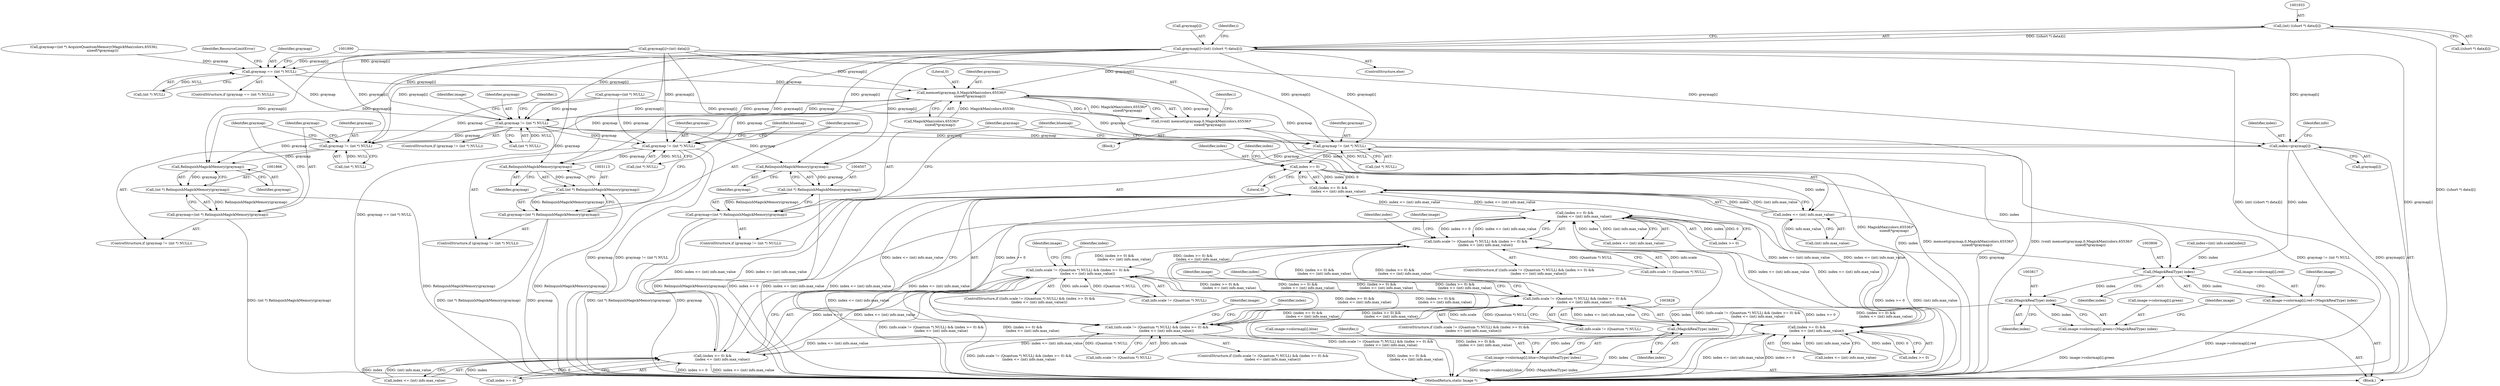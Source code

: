 digraph "0_ImageMagick_16916c8979c32765c542e216b31cee2671b7afe7@array" {
"1001932" [label="(Call,(int) ((short *) data)[i])"];
"1001928" [label="(Call,graymap[i]=(int) ((short *) data)[i])"];
"1001858" [label="(Call,graymap != (int *) NULL)"];
"1001867" [label="(Call,RelinquishMagickMemory(graymap))"];
"1001865" [label="(Call,(int *) RelinquishMagickMemory(graymap))"];
"1001863" [label="(Call,graymap=(int *) RelinquishMagickMemory(graymap))"];
"1001881" [label="(Call,graymap == (int *) NULL)"];
"1001891" [label="(Call,memset(graymap,0,MagickMax(colors,65536)*\n                sizeof(*graymap)))"];
"1001889" [label="(Call,(void) memset(graymap,0,MagickMax(colors,65536)*\n                sizeof(*graymap)))"];
"1003105" [label="(Call,graymap != (int *) NULL)"];
"1003114" [label="(Call,RelinquishMagickMemory(graymap))"];
"1003112" [label="(Call,(int *) RelinquishMagickMemory(graymap))"];
"1003110" [label="(Call,graymap=(int *) RelinquishMagickMemory(graymap))"];
"1003746" [label="(Call,graymap != (int *) NULL)"];
"1003763" [label="(Call,index=graymap[i])"];
"1003778" [label="(Call,index >= 0)"];
"1003777" [label="(Call,(index >= 0) &&\n                  (index <= (int) info.max_value))"];
"1003588" [label="(Call,(index >= 0) &&\n                  (index <= (int) info.max_value))"];
"1003580" [label="(Call,(info.scale != (Quantum *) NULL) && (index >= 0) &&\n                  (index <= (int) info.max_value))"];
"1003643" [label="(Call,(info.scale != (Quantum *) NULL) && (index >= 0) &&\n                  (index <= (int) info.max_value))"];
"1003706" [label="(Call,(info.scale != (Quantum *) NULL) && (index >= 0) &&\n                  (index <= (int) info.max_value))"];
"1003769" [label="(Call,(info.scale != (Quantum *) NULL) && (index >= 0) &&\n                  (index <= (int) info.max_value))"];
"1003651" [label="(Call,(index >= 0) &&\n                  (index <= (int) info.max_value))"];
"1003714" [label="(Call,(index >= 0) &&\n                  (index <= (int) info.max_value))"];
"1003781" [label="(Call,index <= (int) info.max_value)"];
"1003805" [label="(Call,(MagickRealType) index)"];
"1003797" [label="(Call,image->colormap[i].red=(MagickRealType) index)"];
"1003816" [label="(Call,(MagickRealType) index)"];
"1003808" [label="(Call,image->colormap[i].green=(MagickRealType) index)"];
"1003827" [label="(Call,(MagickRealType) index)"];
"1003819" [label="(Call,image->colormap[i].blue=(MagickRealType) index)"];
"1004499" [label="(Call,graymap != (int *) NULL)"];
"1004508" [label="(Call,RelinquishMagickMemory(graymap))"];
"1004506" [label="(Call,(int *) RelinquishMagickMemory(graymap))"];
"1004504" [label="(Call,graymap=(int *) RelinquishMagickMemory(graymap))"];
"1001894" [label="(Call,MagickMax(colors,65536)*\n                sizeof(*graymap))"];
"1003768" [label="(ControlStructure,if ((info.scale != (Quantum *) NULL) && (index >= 0) &&\n                  (index <= (int) info.max_value)))"];
"1003115" [label="(Identifier,graymap)"];
"1001929" [label="(Call,graymap[i])"];
"1003715" [label="(Call,index >= 0)"];
"1003738" [label="(Identifier,image)"];
"1001860" [label="(Call,(int *) NULL)"];
"1003652" [label="(Call,index >= 0)"];
"1001918" [label="(Call,graymap[i]=(int) data[i])"];
"1001869" [label="(Call,graymap=(int *) AcquireQuantumMemory(MagickMax(colors,65536),\n                sizeof(*graymap)))"];
"1003114" [label="(Call,RelinquishMagickMemory(graymap))"];
"1001867" [label="(Call,RelinquishMagickMemory(graymap))"];
"1003675" [label="(Identifier,image)"];
"1001857" [label="(ControlStructure,if (graymap != (int *) NULL))"];
"1003111" [label="(Identifier,graymap)"];
"1001865" [label="(Call,(int *) RelinquishMagickMemory(graymap))"];
"1003765" [label="(Call,graymap[i])"];
"1003763" [label="(Call,index=graymap[i])"];
"1003726" [label="(Identifier,index)"];
"1003805" [label="(Call,(MagickRealType) index)"];
"1003797" [label="(Call,image->colormap[i].red=(MagickRealType) index)"];
"1001891" [label="(Call,memset(graymap,0,MagickMax(colors,65536)*\n                sizeof(*graymap)))"];
"1003707" [label="(Call,info.scale != (Quantum *) NULL)"];
"1003581" [label="(Call,info.scale != (Quantum *) NULL)"];
"1003746" [label="(Call,graymap != (int *) NULL)"];
"1003761" [label="(Identifier,i)"];
"1003600" [label="(Identifier,index)"];
"1003714" [label="(Call,(index >= 0) &&\n                  (index <= (int) info.max_value))"];
"1001928" [label="(Call,graymap[i]=(int) ((short *) data)[i])"];
"1001881" [label="(Call,graymap == (int *) NULL)"];
"1003753" [label="(Identifier,i)"];
"1001883" [label="(Call,(int *) NULL)"];
"1003798" [label="(Call,image->colormap[i].red)"];
"1003589" [label="(Call,index >= 0)"];
"1001893" [label="(Literal,0)"];
"1003663" [label="(Identifier,index)"];
"1003801" [label="(Identifier,image)"];
"1001934" [label="(Call,((short *) data)[i])"];
"1001911" [label="(Identifier,i)"];
"1003579" [label="(ControlStructure,if ((info.scale != (Quantum *) NULL) && (index >= 0) &&\n                  (index <= (int) info.max_value)))"];
"1003112" [label="(Call,(int *) RelinquishMagickMemory(graymap))"];
"1003808" [label="(Call,image->colormap[i].green=(MagickRealType) index)"];
"1004504" [label="(Call,graymap=(int *) RelinquishMagickMemory(graymap))"];
"1001858" [label="(Call,graymap != (int *) NULL)"];
"1004508" [label="(Call,RelinquishMagickMemory(graymap))"];
"1003592" [label="(Call,index <= (int) info.max_value)"];
"1003812" [label="(Identifier,image)"];
"1003827" [label="(Call,(MagickRealType) index)"];
"1003745" [label="(ControlStructure,if (graymap != (int *) NULL))"];
"1004500" [label="(Identifier,graymap)"];
"1001889" [label="(Call,(void) memset(graymap,0,MagickMax(colors,65536)*\n                sizeof(*graymap)))"];
"1003106" [label="(Identifier,graymap)"];
"1003118" [label="(Identifier,bluemap)"];
"1003762" [label="(Block,)"];
"1003829" [label="(Identifier,index)"];
"1001892" [label="(Identifier,graymap)"];
"1003782" [label="(Identifier,index)"];
"1001863" [label="(Call,graymap=(int *) RelinquishMagickMemory(graymap))"];
"1003105" [label="(Call,graymap != (int *) NULL)"];
"1003789" [label="(Identifier,index)"];
"1001903" [label="(Identifier,i)"];
"1003833" [label="(Identifier,image)"];
"1003642" [label="(ControlStructure,if ((info.scale != (Quantum *) NULL) && (index >= 0) &&\n                  (index <= (int) info.max_value)))"];
"1003781" [label="(Call,index <= (int) info.max_value)"];
"1003780" [label="(Literal,0)"];
"1001859" [label="(Identifier,graymap)"];
"1001887" [label="(Identifier,ResourceLimitError)"];
"1003110" [label="(Call,graymap=(int *) RelinquishMagickMemory(graymap))"];
"1003651" [label="(Call,(index >= 0) &&\n                  (index <= (int) info.max_value))"];
"1003772" [label="(Identifier,info)"];
"1000548" [label="(Call,graymap=(int *) NULL)"];
"1003747" [label="(Identifier,graymap)"];
"1003706" [label="(Call,(info.scale != (Quantum *) NULL) && (index >= 0) &&\n                  (index <= (int) info.max_value))"];
"1003816" [label="(Call,(MagickRealType) index)"];
"1004506" [label="(Call,(int *) RelinquishMagickMemory(graymap))"];
"1003107" [label="(Call,(int *) NULL)"];
"1003779" [label="(Identifier,index)"];
"1003807" [label="(Identifier,index)"];
"1003705" [label="(ControlStructure,if ((info.scale != (Quantum *) NULL) && (index >= 0) &&\n                  (index <= (int) info.max_value)))"];
"1003777" [label="(Call,(index >= 0) &&\n                  (index <= (int) info.max_value))"];
"1004512" [label="(Identifier,bluemap)"];
"1003823" [label="(Identifier,image)"];
"1003643" [label="(Call,(info.scale != (Quantum *) NULL) && (index >= 0) &&\n                  (index <= (int) info.max_value))"];
"1003580" [label="(Call,(info.scale != (Quantum *) NULL) && (index >= 0) &&\n                  (index <= (int) info.max_value))"];
"1001870" [label="(Identifier,graymap)"];
"1001880" [label="(ControlStructure,if (graymap == (int *) NULL))"];
"1004501" [label="(Call,(int *) NULL)"];
"1003818" [label="(Identifier,index)"];
"1001835" [label="(Block,)"];
"1003655" [label="(Call,index <= (int) info.max_value)"];
"1003769" [label="(Call,(info.scale != (Quantum *) NULL) && (index >= 0) &&\n                  (index <= (int) info.max_value))"];
"1003778" [label="(Call,index >= 0)"];
"1003809" [label="(Call,image->colormap[i].green)"];
"1001882" [label="(Identifier,graymap)"];
"1003104" [label="(ControlStructure,if (graymap != (int *) NULL))"];
"1004499" [label="(Call,graymap != (int *) NULL)"];
"1001932" [label="(Call,(int) ((short *) data)[i])"];
"1003783" [label="(Call,(int) info.max_value)"];
"1001927" [label="(ControlStructure,else)"];
"1004498" [label="(ControlStructure,if (graymap != (int *) NULL))"];
"1003612" [label="(Identifier,image)"];
"1001864" [label="(Identifier,graymap)"];
"1003819" [label="(Call,image->colormap[i].blue=(MagickRealType) index)"];
"1004568" [label="(MethodReturn,static Image *)"];
"1004509" [label="(Identifier,graymap)"];
"1001868" [label="(Identifier,graymap)"];
"1004505" [label="(Identifier,graymap)"];
"1003644" [label="(Call,info.scale != (Quantum *) NULL)"];
"1003788" [label="(Call,index=(int) info.scale[index])"];
"1003588" [label="(Call,(index >= 0) &&\n                  (index <= (int) info.max_value))"];
"1003764" [label="(Identifier,index)"];
"1003718" [label="(Call,index <= (int) info.max_value)"];
"1003820" [label="(Call,image->colormap[i].blue)"];
"1003748" [label="(Call,(int *) NULL)"];
"1003770" [label="(Call,info.scale != (Quantum *) NULL)"];
"1001932" -> "1001928"  [label="AST: "];
"1001932" -> "1001934"  [label="CFG: "];
"1001933" -> "1001932"  [label="AST: "];
"1001934" -> "1001932"  [label="AST: "];
"1001928" -> "1001932"  [label="CFG: "];
"1001932" -> "1004568"  [label="DDG: ((short *) data)[i]"];
"1001932" -> "1001928"  [label="DDG: ((short *) data)[i]"];
"1001928" -> "1001927"  [label="AST: "];
"1001929" -> "1001928"  [label="AST: "];
"1001911" -> "1001928"  [label="CFG: "];
"1001928" -> "1004568"  [label="DDG: graymap[i]"];
"1001928" -> "1004568"  [label="DDG: (int) ((short *) data)[i]"];
"1001928" -> "1001858"  [label="DDG: graymap[i]"];
"1001928" -> "1001867"  [label="DDG: graymap[i]"];
"1001928" -> "1001881"  [label="DDG: graymap[i]"];
"1001928" -> "1001891"  [label="DDG: graymap[i]"];
"1001928" -> "1003105"  [label="DDG: graymap[i]"];
"1001928" -> "1003114"  [label="DDG: graymap[i]"];
"1001928" -> "1003746"  [label="DDG: graymap[i]"];
"1001928" -> "1003763"  [label="DDG: graymap[i]"];
"1001928" -> "1004499"  [label="DDG: graymap[i]"];
"1001928" -> "1004508"  [label="DDG: graymap[i]"];
"1001858" -> "1001857"  [label="AST: "];
"1001858" -> "1001860"  [label="CFG: "];
"1001859" -> "1001858"  [label="AST: "];
"1001860" -> "1001858"  [label="AST: "];
"1001864" -> "1001858"  [label="CFG: "];
"1001870" -> "1001858"  [label="CFG: "];
"1003746" -> "1001858"  [label="DDG: graymap"];
"1001918" -> "1001858"  [label="DDG: graymap[i]"];
"1001891" -> "1001858"  [label="DDG: graymap"];
"1000548" -> "1001858"  [label="DDG: graymap"];
"1001860" -> "1001858"  [label="DDG: NULL"];
"1001858" -> "1001867"  [label="DDG: graymap"];
"1001867" -> "1001865"  [label="AST: "];
"1001867" -> "1001868"  [label="CFG: "];
"1001868" -> "1001867"  [label="AST: "];
"1001865" -> "1001867"  [label="CFG: "];
"1001867" -> "1001865"  [label="DDG: graymap"];
"1001918" -> "1001867"  [label="DDG: graymap[i]"];
"1003746" -> "1001867"  [label="DDG: graymap"];
"1001865" -> "1001863"  [label="AST: "];
"1001866" -> "1001865"  [label="AST: "];
"1001863" -> "1001865"  [label="CFG: "];
"1001865" -> "1004568"  [label="DDG: RelinquishMagickMemory(graymap)"];
"1001865" -> "1001863"  [label="DDG: RelinquishMagickMemory(graymap)"];
"1001863" -> "1001857"  [label="AST: "];
"1001864" -> "1001863"  [label="AST: "];
"1001870" -> "1001863"  [label="CFG: "];
"1001863" -> "1004568"  [label="DDG: (int *) RelinquishMagickMemory(graymap)"];
"1001881" -> "1001880"  [label="AST: "];
"1001881" -> "1001883"  [label="CFG: "];
"1001882" -> "1001881"  [label="AST: "];
"1001883" -> "1001881"  [label="AST: "];
"1001887" -> "1001881"  [label="CFG: "];
"1001890" -> "1001881"  [label="CFG: "];
"1001881" -> "1004568"  [label="DDG: graymap == (int *) NULL"];
"1001918" -> "1001881"  [label="DDG: graymap[i]"];
"1001869" -> "1001881"  [label="DDG: graymap"];
"1003746" -> "1001881"  [label="DDG: graymap"];
"1001883" -> "1001881"  [label="DDG: NULL"];
"1001881" -> "1001891"  [label="DDG: graymap"];
"1001891" -> "1001889"  [label="AST: "];
"1001891" -> "1001894"  [label="CFG: "];
"1001892" -> "1001891"  [label="AST: "];
"1001893" -> "1001891"  [label="AST: "];
"1001894" -> "1001891"  [label="AST: "];
"1001889" -> "1001891"  [label="CFG: "];
"1001891" -> "1004568"  [label="DDG: MagickMax(colors,65536)*\n                sizeof(*graymap)"];
"1001891" -> "1001889"  [label="DDG: graymap"];
"1001891" -> "1001889"  [label="DDG: 0"];
"1001891" -> "1001889"  [label="DDG: MagickMax(colors,65536)*\n                sizeof(*graymap)"];
"1001918" -> "1001891"  [label="DDG: graymap[i]"];
"1003746" -> "1001891"  [label="DDG: graymap"];
"1001894" -> "1001891"  [label="DDG: MagickMax(colors,65536)"];
"1001891" -> "1003105"  [label="DDG: graymap"];
"1001891" -> "1003746"  [label="DDG: graymap"];
"1001891" -> "1004499"  [label="DDG: graymap"];
"1001889" -> "1001835"  [label="AST: "];
"1001890" -> "1001889"  [label="AST: "];
"1001903" -> "1001889"  [label="CFG: "];
"1001889" -> "1004568"  [label="DDG: (void) memset(graymap,0,MagickMax(colors,65536)*\n                sizeof(*graymap))"];
"1001889" -> "1004568"  [label="DDG: memset(graymap,0,MagickMax(colors,65536)*\n                sizeof(*graymap))"];
"1003105" -> "1003104"  [label="AST: "];
"1003105" -> "1003107"  [label="CFG: "];
"1003106" -> "1003105"  [label="AST: "];
"1003107" -> "1003105"  [label="AST: "];
"1003111" -> "1003105"  [label="CFG: "];
"1003118" -> "1003105"  [label="CFG: "];
"1003105" -> "1004568"  [label="DDG: graymap != (int *) NULL"];
"1003105" -> "1004568"  [label="DDG: graymap"];
"1003746" -> "1003105"  [label="DDG: graymap"];
"1001918" -> "1003105"  [label="DDG: graymap[i]"];
"1000548" -> "1003105"  [label="DDG: graymap"];
"1003107" -> "1003105"  [label="DDG: NULL"];
"1003105" -> "1003114"  [label="DDG: graymap"];
"1003114" -> "1003112"  [label="AST: "];
"1003114" -> "1003115"  [label="CFG: "];
"1003115" -> "1003114"  [label="AST: "];
"1003112" -> "1003114"  [label="CFG: "];
"1003114" -> "1003112"  [label="DDG: graymap"];
"1001918" -> "1003114"  [label="DDG: graymap[i]"];
"1003746" -> "1003114"  [label="DDG: graymap"];
"1003112" -> "1003110"  [label="AST: "];
"1003113" -> "1003112"  [label="AST: "];
"1003110" -> "1003112"  [label="CFG: "];
"1003112" -> "1004568"  [label="DDG: RelinquishMagickMemory(graymap)"];
"1003112" -> "1003110"  [label="DDG: RelinquishMagickMemory(graymap)"];
"1003110" -> "1003104"  [label="AST: "];
"1003111" -> "1003110"  [label="AST: "];
"1003118" -> "1003110"  [label="CFG: "];
"1003110" -> "1004568"  [label="DDG: (int *) RelinquishMagickMemory(graymap)"];
"1003110" -> "1004568"  [label="DDG: graymap"];
"1003746" -> "1003745"  [label="AST: "];
"1003746" -> "1003748"  [label="CFG: "];
"1003747" -> "1003746"  [label="AST: "];
"1003748" -> "1003746"  [label="AST: "];
"1003753" -> "1003746"  [label="CFG: "];
"1003833" -> "1003746"  [label="CFG: "];
"1001918" -> "1003746"  [label="DDG: graymap[i]"];
"1000548" -> "1003746"  [label="DDG: graymap"];
"1003748" -> "1003746"  [label="DDG: NULL"];
"1003746" -> "1003763"  [label="DDG: graymap"];
"1003746" -> "1004499"  [label="DDG: graymap"];
"1003746" -> "1004508"  [label="DDG: graymap"];
"1003763" -> "1003762"  [label="AST: "];
"1003763" -> "1003765"  [label="CFG: "];
"1003764" -> "1003763"  [label="AST: "];
"1003765" -> "1003763"  [label="AST: "];
"1003772" -> "1003763"  [label="CFG: "];
"1003763" -> "1004568"  [label="DDG: graymap[i]"];
"1001918" -> "1003763"  [label="DDG: graymap[i]"];
"1003763" -> "1003778"  [label="DDG: index"];
"1003763" -> "1003805"  [label="DDG: index"];
"1003778" -> "1003777"  [label="AST: "];
"1003778" -> "1003780"  [label="CFG: "];
"1003779" -> "1003778"  [label="AST: "];
"1003780" -> "1003778"  [label="AST: "];
"1003782" -> "1003778"  [label="CFG: "];
"1003777" -> "1003778"  [label="CFG: "];
"1003778" -> "1003777"  [label="DDG: index"];
"1003778" -> "1003777"  [label="DDG: 0"];
"1003778" -> "1003781"  [label="DDG: index"];
"1003778" -> "1003805"  [label="DDG: index"];
"1003777" -> "1003769"  [label="AST: "];
"1003777" -> "1003781"  [label="CFG: "];
"1003781" -> "1003777"  [label="AST: "];
"1003769" -> "1003777"  [label="CFG: "];
"1003777" -> "1004568"  [label="DDG: index >= 0"];
"1003777" -> "1004568"  [label="DDG: index <= (int) info.max_value"];
"1003777" -> "1003588"  [label="DDG: index <= (int) info.max_value"];
"1003777" -> "1003651"  [label="DDG: index <= (int) info.max_value"];
"1003777" -> "1003714"  [label="DDG: index <= (int) info.max_value"];
"1003777" -> "1003769"  [label="DDG: index >= 0"];
"1003777" -> "1003769"  [label="DDG: index <= (int) info.max_value"];
"1003588" -> "1003777"  [label="DDG: index <= (int) info.max_value"];
"1003651" -> "1003777"  [label="DDG: index <= (int) info.max_value"];
"1003714" -> "1003777"  [label="DDG: index <= (int) info.max_value"];
"1003781" -> "1003777"  [label="DDG: index"];
"1003781" -> "1003777"  [label="DDG: (int) info.max_value"];
"1003588" -> "1003580"  [label="AST: "];
"1003588" -> "1003589"  [label="CFG: "];
"1003588" -> "1003592"  [label="CFG: "];
"1003589" -> "1003588"  [label="AST: "];
"1003592" -> "1003588"  [label="AST: "];
"1003580" -> "1003588"  [label="CFG: "];
"1003588" -> "1004568"  [label="DDG: index >= 0"];
"1003588" -> "1004568"  [label="DDG: index <= (int) info.max_value"];
"1003588" -> "1003580"  [label="DDG: index >= 0"];
"1003588" -> "1003580"  [label="DDG: index <= (int) info.max_value"];
"1003589" -> "1003588"  [label="DDG: index"];
"1003589" -> "1003588"  [label="DDG: 0"];
"1003651" -> "1003588"  [label="DDG: index <= (int) info.max_value"];
"1003714" -> "1003588"  [label="DDG: index <= (int) info.max_value"];
"1003592" -> "1003588"  [label="DDG: index"];
"1003592" -> "1003588"  [label="DDG: (int) info.max_value"];
"1003588" -> "1003651"  [label="DDG: index <= (int) info.max_value"];
"1003588" -> "1003714"  [label="DDG: index <= (int) info.max_value"];
"1003580" -> "1003579"  [label="AST: "];
"1003580" -> "1003581"  [label="CFG: "];
"1003581" -> "1003580"  [label="AST: "];
"1003600" -> "1003580"  [label="CFG: "];
"1003612" -> "1003580"  [label="CFG: "];
"1003580" -> "1004568"  [label="DDG: (index >= 0) &&\n                  (index <= (int) info.max_value)"];
"1003580" -> "1004568"  [label="DDG: (info.scale != (Quantum *) NULL) && (index >= 0) &&\n                  (index <= (int) info.max_value)"];
"1003581" -> "1003580"  [label="DDG: info.scale"];
"1003581" -> "1003580"  [label="DDG: (Quantum *) NULL"];
"1003706" -> "1003580"  [label="DDG: (index >= 0) &&\n                  (index <= (int) info.max_value)"];
"1003769" -> "1003580"  [label="DDG: (index >= 0) &&\n                  (index <= (int) info.max_value)"];
"1003643" -> "1003580"  [label="DDG: (index >= 0) &&\n                  (index <= (int) info.max_value)"];
"1003580" -> "1003643"  [label="DDG: (index >= 0) &&\n                  (index <= (int) info.max_value)"];
"1003580" -> "1003706"  [label="DDG: (index >= 0) &&\n                  (index <= (int) info.max_value)"];
"1003580" -> "1003769"  [label="DDG: (index >= 0) &&\n                  (index <= (int) info.max_value)"];
"1003643" -> "1003642"  [label="AST: "];
"1003643" -> "1003644"  [label="CFG: "];
"1003643" -> "1003651"  [label="CFG: "];
"1003644" -> "1003643"  [label="AST: "];
"1003651" -> "1003643"  [label="AST: "];
"1003663" -> "1003643"  [label="CFG: "];
"1003675" -> "1003643"  [label="CFG: "];
"1003643" -> "1004568"  [label="DDG: (info.scale != (Quantum *) NULL) && (index >= 0) &&\n                  (index <= (int) info.max_value)"];
"1003643" -> "1004568"  [label="DDG: (index >= 0) &&\n                  (index <= (int) info.max_value)"];
"1003644" -> "1003643"  [label="DDG: info.scale"];
"1003644" -> "1003643"  [label="DDG: (Quantum *) NULL"];
"1003706" -> "1003643"  [label="DDG: (index >= 0) &&\n                  (index <= (int) info.max_value)"];
"1003769" -> "1003643"  [label="DDG: (index >= 0) &&\n                  (index <= (int) info.max_value)"];
"1003651" -> "1003643"  [label="DDG: index >= 0"];
"1003651" -> "1003643"  [label="DDG: index <= (int) info.max_value"];
"1003643" -> "1003706"  [label="DDG: (index >= 0) &&\n                  (index <= (int) info.max_value)"];
"1003643" -> "1003769"  [label="DDG: (index >= 0) &&\n                  (index <= (int) info.max_value)"];
"1003706" -> "1003705"  [label="AST: "];
"1003706" -> "1003707"  [label="CFG: "];
"1003706" -> "1003714"  [label="CFG: "];
"1003707" -> "1003706"  [label="AST: "];
"1003714" -> "1003706"  [label="AST: "];
"1003726" -> "1003706"  [label="CFG: "];
"1003738" -> "1003706"  [label="CFG: "];
"1003706" -> "1004568"  [label="DDG: (index >= 0) &&\n                  (index <= (int) info.max_value)"];
"1003706" -> "1004568"  [label="DDG: (info.scale != (Quantum *) NULL) && (index >= 0) &&\n                  (index <= (int) info.max_value)"];
"1003707" -> "1003706"  [label="DDG: info.scale"];
"1003707" -> "1003706"  [label="DDG: (Quantum *) NULL"];
"1003714" -> "1003706"  [label="DDG: index >= 0"];
"1003714" -> "1003706"  [label="DDG: index <= (int) info.max_value"];
"1003769" -> "1003706"  [label="DDG: (index >= 0) &&\n                  (index <= (int) info.max_value)"];
"1003706" -> "1003769"  [label="DDG: (index >= 0) &&\n                  (index <= (int) info.max_value)"];
"1003769" -> "1003768"  [label="AST: "];
"1003769" -> "1003770"  [label="CFG: "];
"1003770" -> "1003769"  [label="AST: "];
"1003789" -> "1003769"  [label="CFG: "];
"1003801" -> "1003769"  [label="CFG: "];
"1003769" -> "1004568"  [label="DDG: (info.scale != (Quantum *) NULL) && (index >= 0) &&\n                  (index <= (int) info.max_value)"];
"1003769" -> "1004568"  [label="DDG: (index >= 0) &&\n                  (index <= (int) info.max_value)"];
"1003770" -> "1003769"  [label="DDG: info.scale"];
"1003770" -> "1003769"  [label="DDG: (Quantum *) NULL"];
"1003651" -> "1003652"  [label="CFG: "];
"1003651" -> "1003655"  [label="CFG: "];
"1003652" -> "1003651"  [label="AST: "];
"1003655" -> "1003651"  [label="AST: "];
"1003651" -> "1004568"  [label="DDG: index >= 0"];
"1003651" -> "1004568"  [label="DDG: index <= (int) info.max_value"];
"1003652" -> "1003651"  [label="DDG: index"];
"1003652" -> "1003651"  [label="DDG: 0"];
"1003655" -> "1003651"  [label="DDG: index"];
"1003655" -> "1003651"  [label="DDG: (int) info.max_value"];
"1003714" -> "1003651"  [label="DDG: index <= (int) info.max_value"];
"1003651" -> "1003714"  [label="DDG: index <= (int) info.max_value"];
"1003714" -> "1003715"  [label="CFG: "];
"1003714" -> "1003718"  [label="CFG: "];
"1003715" -> "1003714"  [label="AST: "];
"1003718" -> "1003714"  [label="AST: "];
"1003714" -> "1004568"  [label="DDG: index <= (int) info.max_value"];
"1003714" -> "1004568"  [label="DDG: index >= 0"];
"1003715" -> "1003714"  [label="DDG: index"];
"1003715" -> "1003714"  [label="DDG: 0"];
"1003718" -> "1003714"  [label="DDG: index"];
"1003718" -> "1003714"  [label="DDG: (int) info.max_value"];
"1003781" -> "1003783"  [label="CFG: "];
"1003782" -> "1003781"  [label="AST: "];
"1003783" -> "1003781"  [label="AST: "];
"1003781" -> "1004568"  [label="DDG: (int) info.max_value"];
"1003783" -> "1003781"  [label="DDG: info.max_value"];
"1003781" -> "1003805"  [label="DDG: index"];
"1003805" -> "1003797"  [label="AST: "];
"1003805" -> "1003807"  [label="CFG: "];
"1003806" -> "1003805"  [label="AST: "];
"1003807" -> "1003805"  [label="AST: "];
"1003797" -> "1003805"  [label="CFG: "];
"1003805" -> "1003797"  [label="DDG: index"];
"1003788" -> "1003805"  [label="DDG: index"];
"1003805" -> "1003816"  [label="DDG: index"];
"1003797" -> "1003762"  [label="AST: "];
"1003798" -> "1003797"  [label="AST: "];
"1003812" -> "1003797"  [label="CFG: "];
"1003797" -> "1004568"  [label="DDG: image->colormap[i].red"];
"1003816" -> "1003808"  [label="AST: "];
"1003816" -> "1003818"  [label="CFG: "];
"1003817" -> "1003816"  [label="AST: "];
"1003818" -> "1003816"  [label="AST: "];
"1003808" -> "1003816"  [label="CFG: "];
"1003816" -> "1003808"  [label="DDG: index"];
"1003816" -> "1003827"  [label="DDG: index"];
"1003808" -> "1003762"  [label="AST: "];
"1003809" -> "1003808"  [label="AST: "];
"1003823" -> "1003808"  [label="CFG: "];
"1003808" -> "1004568"  [label="DDG: image->colormap[i].green"];
"1003827" -> "1003819"  [label="AST: "];
"1003827" -> "1003829"  [label="CFG: "];
"1003828" -> "1003827"  [label="AST: "];
"1003829" -> "1003827"  [label="AST: "];
"1003819" -> "1003827"  [label="CFG: "];
"1003827" -> "1004568"  [label="DDG: index"];
"1003827" -> "1003819"  [label="DDG: index"];
"1003819" -> "1003762"  [label="AST: "];
"1003820" -> "1003819"  [label="AST: "];
"1003761" -> "1003819"  [label="CFG: "];
"1003819" -> "1004568"  [label="DDG: image->colormap[i].blue"];
"1003819" -> "1004568"  [label="DDG: (MagickRealType) index"];
"1004499" -> "1004498"  [label="AST: "];
"1004499" -> "1004501"  [label="CFG: "];
"1004500" -> "1004499"  [label="AST: "];
"1004501" -> "1004499"  [label="AST: "];
"1004505" -> "1004499"  [label="CFG: "];
"1004512" -> "1004499"  [label="CFG: "];
"1004499" -> "1004568"  [label="DDG: graymap != (int *) NULL"];
"1004499" -> "1004568"  [label="DDG: graymap"];
"1001918" -> "1004499"  [label="DDG: graymap[i]"];
"1000548" -> "1004499"  [label="DDG: graymap"];
"1004501" -> "1004499"  [label="DDG: NULL"];
"1004499" -> "1004508"  [label="DDG: graymap"];
"1004508" -> "1004506"  [label="AST: "];
"1004508" -> "1004509"  [label="CFG: "];
"1004509" -> "1004508"  [label="AST: "];
"1004506" -> "1004508"  [label="CFG: "];
"1004508" -> "1004506"  [label="DDG: graymap"];
"1001918" -> "1004508"  [label="DDG: graymap[i]"];
"1004506" -> "1004504"  [label="AST: "];
"1004507" -> "1004506"  [label="AST: "];
"1004504" -> "1004506"  [label="CFG: "];
"1004506" -> "1004568"  [label="DDG: RelinquishMagickMemory(graymap)"];
"1004506" -> "1004504"  [label="DDG: RelinquishMagickMemory(graymap)"];
"1004504" -> "1004498"  [label="AST: "];
"1004505" -> "1004504"  [label="AST: "];
"1004512" -> "1004504"  [label="CFG: "];
"1004504" -> "1004568"  [label="DDG: graymap"];
"1004504" -> "1004568"  [label="DDG: (int *) RelinquishMagickMemory(graymap)"];
}
